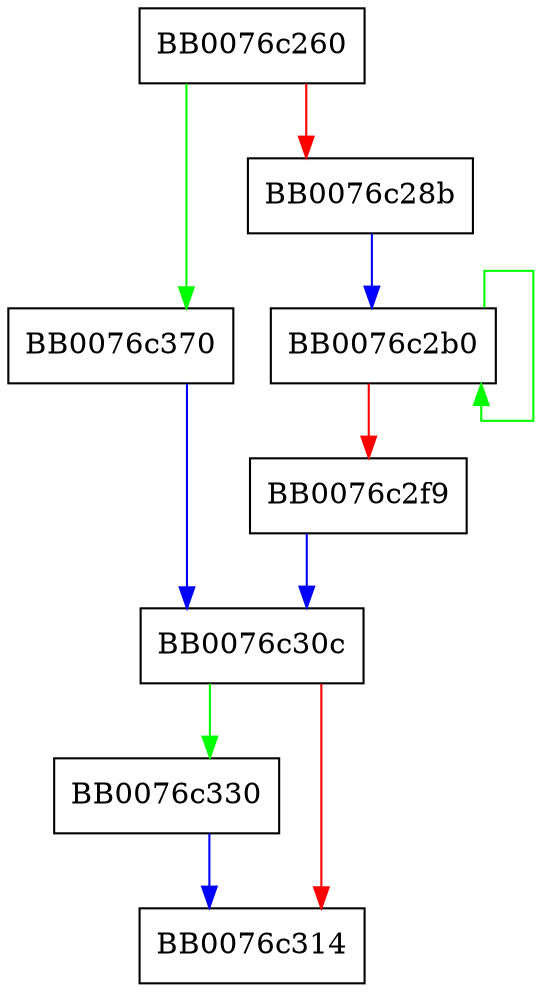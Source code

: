 digraph des_cfb8_cipher {
  node [shape="box"];
  graph [splines=ortho];
  BB0076c260 -> BB0076c370 [color="green"];
  BB0076c260 -> BB0076c28b [color="red"];
  BB0076c28b -> BB0076c2b0 [color="blue"];
  BB0076c2b0 -> BB0076c2b0 [color="green"];
  BB0076c2b0 -> BB0076c2f9 [color="red"];
  BB0076c2f9 -> BB0076c30c [color="blue"];
  BB0076c30c -> BB0076c330 [color="green"];
  BB0076c30c -> BB0076c314 [color="red"];
  BB0076c330 -> BB0076c314 [color="blue"];
  BB0076c370 -> BB0076c30c [color="blue"];
}